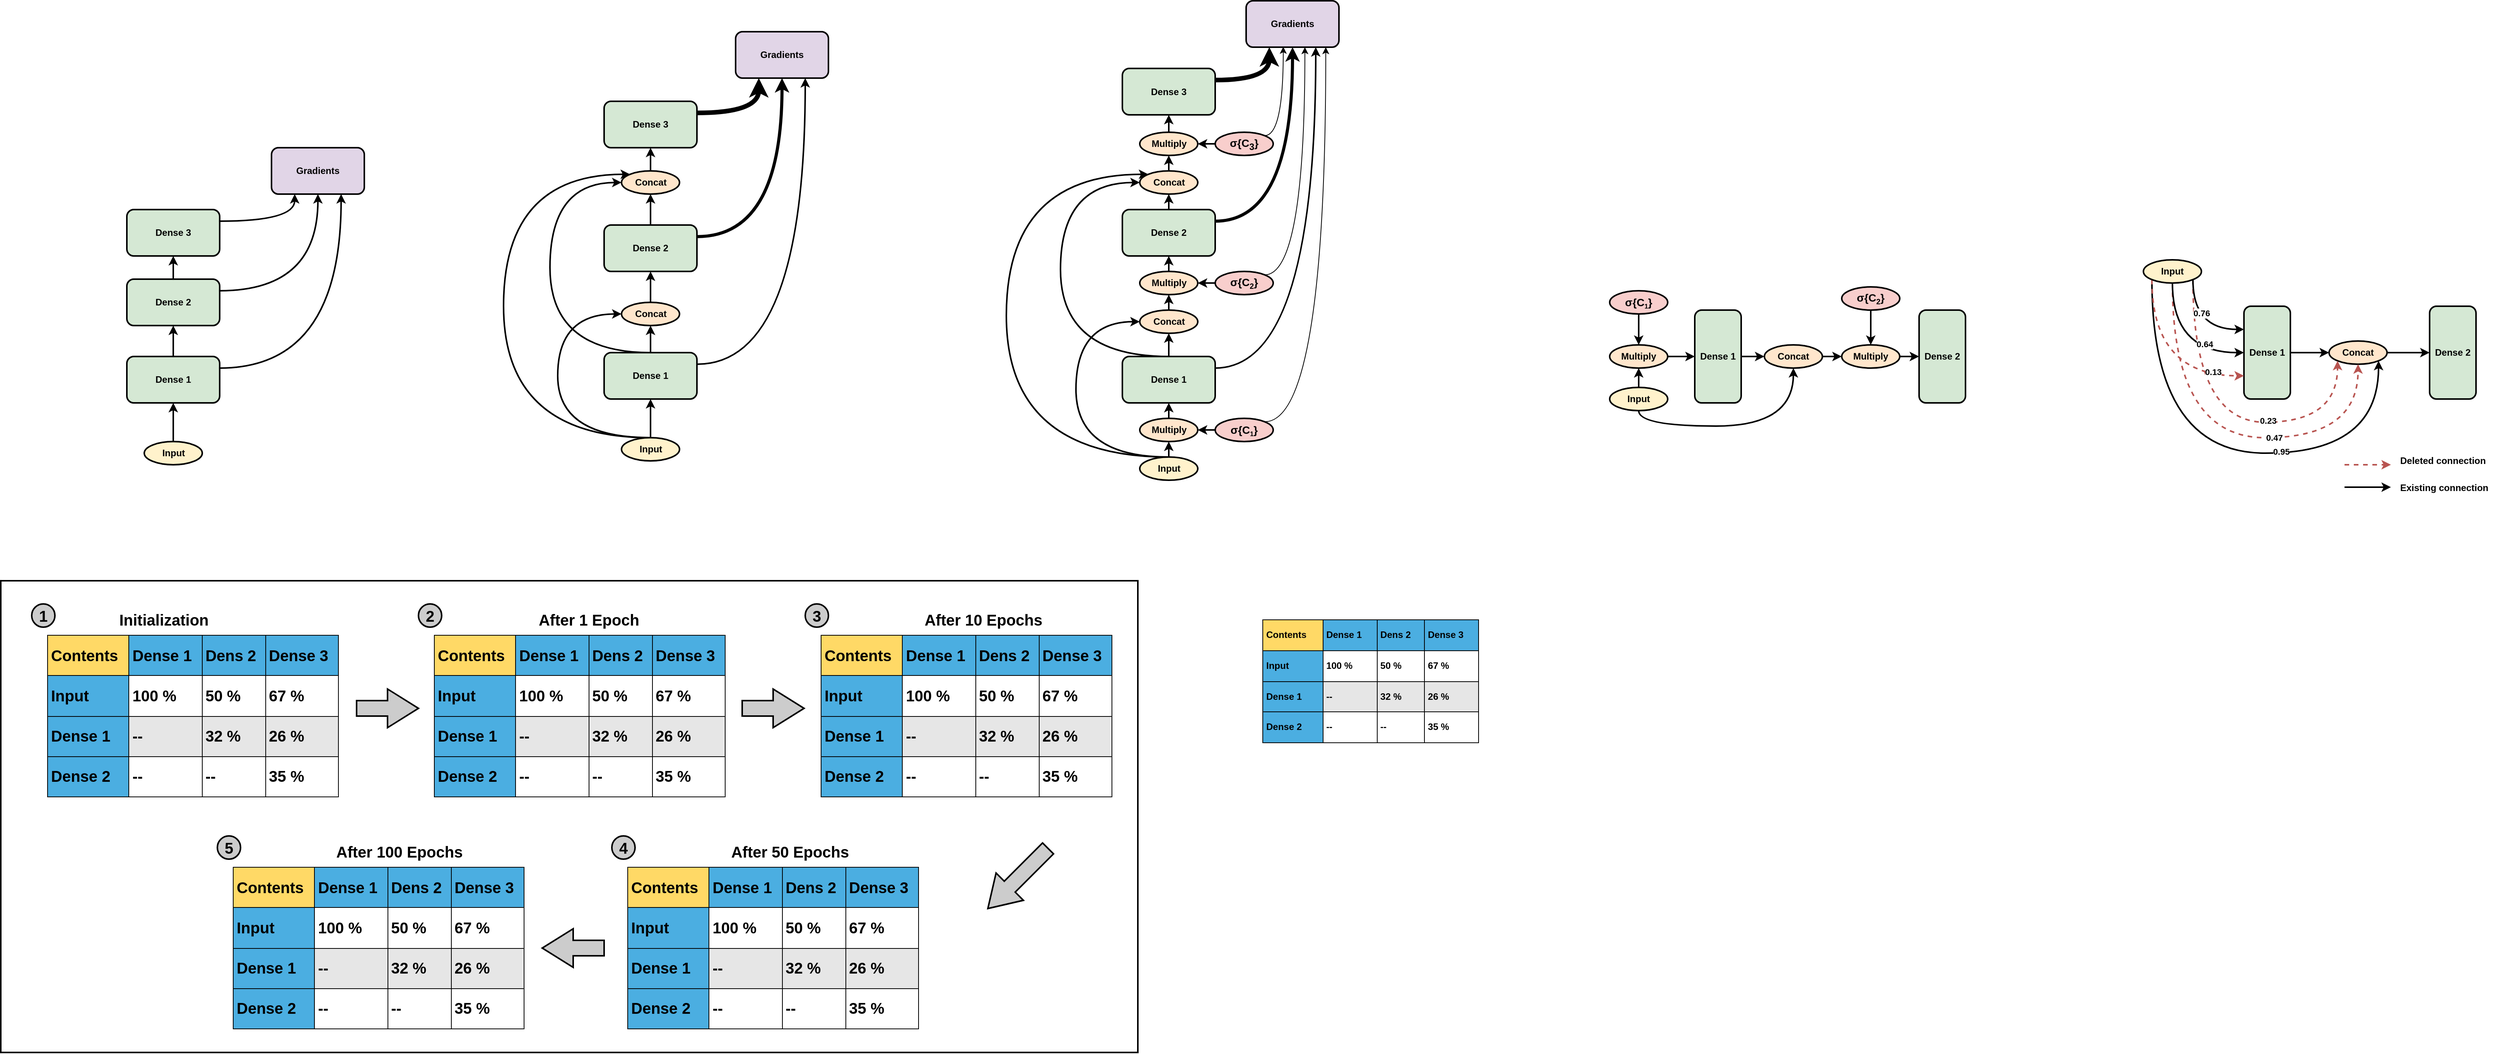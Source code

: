 <mxfile version="12.9.12" type="device"><diagram id="Zu1t4fiZo2HvuZtAeXP5" name="Page-1"><mxGraphModel dx="3565" dy="3258" grid="1" gridSize="10" guides="1" tooltips="1" connect="1" arrows="1" fold="1" page="1" pageScale="1" pageWidth="850" pageHeight="1100" math="0" shadow="0"><root><mxCell id="0"/><mxCell id="1" parent="0"/><mxCell id="BNvFCpqAx2rPoh1holLe-113" value="" style="rounded=0;whiteSpace=wrap;html=1;shadow=0;comic=0;strokeColor=#000000;strokeWidth=2;fillColor=none;" parent="1" vertex="1"><mxGeometry x="120" y="670" width="1470" height="610" as="geometry"/></mxCell><mxCell id="BNvFCpqAx2rPoh1holLe-117" value="" style="rounded=0;whiteSpace=wrap;html=1;shadow=0;comic=0;strokeColor=#FFFFFF;strokeWidth=2;fillColor=none;" parent="1" vertex="1"><mxGeometry x="1740" y="710" width="300" height="180" as="geometry"/></mxCell><mxCell id="BNvFCpqAx2rPoh1holLe-5" style="edgeStyle=orthogonalEdgeStyle;rounded=0;orthogonalLoop=1;jettySize=auto;html=1;exitX=0.5;exitY=0;exitDx=0;exitDy=0;entryX=0.5;entryY=1;entryDx=0;entryDy=0;fontStyle=1;strokeColor=#000000;strokeWidth=2;" parent="1" source="BNvFCpqAx2rPoh1holLe-1" target="BNvFCpqAx2rPoh1holLe-2" edge="1"><mxGeometry relative="1" as="geometry"/></mxCell><mxCell id="BNvFCpqAx2rPoh1holLe-1" value="Input" style="ellipse;whiteSpace=wrap;html=1;fillColor=#fff2cc;strokeColor=#000000;fontStyle=1;strokeWidth=2;" parent="1" vertex="1"><mxGeometry x="305.5" y="490" width="75" height="30" as="geometry"/></mxCell><mxCell id="BNvFCpqAx2rPoh1holLe-6" style="edgeStyle=orthogonalEdgeStyle;rounded=0;orthogonalLoop=1;jettySize=auto;html=1;exitX=0.5;exitY=0;exitDx=0;exitDy=0;fontStyle=1;strokeColor=#000000;strokeWidth=2;" parent="1" source="BNvFCpqAx2rPoh1holLe-2" target="BNvFCpqAx2rPoh1holLe-3" edge="1"><mxGeometry relative="1" as="geometry"/></mxCell><mxCell id="BNvFCpqAx2rPoh1holLe-9" style="edgeStyle=orthogonalEdgeStyle;rounded=0;orthogonalLoop=1;jettySize=auto;html=1;exitX=1;exitY=0.25;exitDx=0;exitDy=0;entryX=0.75;entryY=1;entryDx=0;entryDy=0;strokeColor=#000000;strokeWidth=2;curved=1;" parent="1" source="BNvFCpqAx2rPoh1holLe-2" target="BNvFCpqAx2rPoh1holLe-8" edge="1"><mxGeometry relative="1" as="geometry"/></mxCell><mxCell id="BNvFCpqAx2rPoh1holLe-2" value="Dense 1" style="rounded=1;whiteSpace=wrap;html=1;fillColor=#d5e8d4;strokeColor=#000000;fontStyle=1;strokeWidth=2;" parent="1" vertex="1"><mxGeometry x="283" y="380" width="120" height="60" as="geometry"/></mxCell><mxCell id="BNvFCpqAx2rPoh1holLe-7" style="edgeStyle=orthogonalEdgeStyle;rounded=0;orthogonalLoop=1;jettySize=auto;html=1;exitX=0.5;exitY=0;exitDx=0;exitDy=0;entryX=0.5;entryY=1;entryDx=0;entryDy=0;fontStyle=1;strokeColor=#000000;strokeWidth=2;" parent="1" source="BNvFCpqAx2rPoh1holLe-3" target="BNvFCpqAx2rPoh1holLe-4" edge="1"><mxGeometry relative="1" as="geometry"/></mxCell><mxCell id="BNvFCpqAx2rPoh1holLe-10" style="edgeStyle=orthogonalEdgeStyle;curved=1;rounded=0;orthogonalLoop=1;jettySize=auto;html=1;exitX=1;exitY=0.25;exitDx=0;exitDy=0;entryX=0.5;entryY=1;entryDx=0;entryDy=0;strokeColor=#000000;strokeWidth=2;" parent="1" source="BNvFCpqAx2rPoh1holLe-3" target="BNvFCpqAx2rPoh1holLe-8" edge="1"><mxGeometry relative="1" as="geometry"/></mxCell><mxCell id="BNvFCpqAx2rPoh1holLe-3" value="Dense 2" style="rounded=1;whiteSpace=wrap;html=1;fillColor=#d5e8d4;strokeColor=#000000;fontStyle=1;strokeWidth=2;" parent="1" vertex="1"><mxGeometry x="283" y="280" width="120" height="60" as="geometry"/></mxCell><mxCell id="BNvFCpqAx2rPoh1holLe-11" style="edgeStyle=orthogonalEdgeStyle;curved=1;rounded=0;orthogonalLoop=1;jettySize=auto;html=1;exitX=1;exitY=0.25;exitDx=0;exitDy=0;entryX=0.25;entryY=1;entryDx=0;entryDy=0;strokeColor=#000000;strokeWidth=2;" parent="1" source="BNvFCpqAx2rPoh1holLe-4" target="BNvFCpqAx2rPoh1holLe-8" edge="1"><mxGeometry relative="1" as="geometry"/></mxCell><mxCell id="BNvFCpqAx2rPoh1holLe-4" value="Dense 3" style="rounded=1;whiteSpace=wrap;html=1;fillColor=#d5e8d4;strokeColor=#000000;fontStyle=1;strokeWidth=2;" parent="1" vertex="1"><mxGeometry x="283" y="190" width="120" height="60" as="geometry"/></mxCell><mxCell id="BNvFCpqAx2rPoh1holLe-8" value="Gradients" style="rounded=1;whiteSpace=wrap;html=1;strokeColor=#000000;strokeWidth=2;fontStyle=1;fillColor=#e1d5e7;" parent="1" vertex="1"><mxGeometry x="470" y="110" width="120" height="60" as="geometry"/></mxCell><mxCell id="BNvFCpqAx2rPoh1holLe-12" style="edgeStyle=orthogonalEdgeStyle;rounded=0;orthogonalLoop=1;jettySize=auto;html=1;exitX=0.5;exitY=0;exitDx=0;exitDy=0;entryX=0.5;entryY=1;entryDx=0;entryDy=0;fontStyle=1;strokeColor=#000000;strokeWidth=2;" parent="1" source="BNvFCpqAx2rPoh1holLe-13" target="BNvFCpqAx2rPoh1holLe-16" edge="1"><mxGeometry relative="1" as="geometry"/></mxCell><mxCell id="BNvFCpqAx2rPoh1holLe-26" style="edgeStyle=orthogonalEdgeStyle;curved=1;rounded=0;orthogonalLoop=1;jettySize=auto;html=1;exitX=0.5;exitY=0;exitDx=0;exitDy=0;entryX=0;entryY=0.5;entryDx=0;entryDy=0;strokeColor=#000000;strokeWidth=2;" parent="1" source="BNvFCpqAx2rPoh1holLe-13" target="BNvFCpqAx2rPoh1holLe-23" edge="1"><mxGeometry relative="1" as="geometry"><Array as="points"><mxPoint x="840" y="485"/><mxPoint x="840" y="325"/></Array></mxGeometry></mxCell><mxCell id="BNvFCpqAx2rPoh1holLe-31" style="edgeStyle=orthogonalEdgeStyle;rounded=0;orthogonalLoop=1;jettySize=auto;html=1;exitX=0.5;exitY=0;exitDx=0;exitDy=0;entryX=0;entryY=0;entryDx=0;entryDy=0;strokeColor=#000000;strokeWidth=2;curved=1;" parent="1" source="BNvFCpqAx2rPoh1holLe-13" target="BNvFCpqAx2rPoh1holLe-29" edge="1"><mxGeometry relative="1" as="geometry"><Array as="points"><mxPoint x="770" y="485"/><mxPoint x="770" y="144"/></Array></mxGeometry></mxCell><mxCell id="BNvFCpqAx2rPoh1holLe-13" value="Input" style="ellipse;whiteSpace=wrap;html=1;fillColor=#fff2cc;strokeColor=#000000;fontStyle=1;strokeWidth=2;" parent="1" vertex="1"><mxGeometry x="922.5" y="485" width="75" height="30" as="geometry"/></mxCell><mxCell id="BNvFCpqAx2rPoh1holLe-15" style="edgeStyle=orthogonalEdgeStyle;rounded=0;orthogonalLoop=1;jettySize=auto;html=1;exitX=1;exitY=0.25;exitDx=0;exitDy=0;entryX=0.75;entryY=1;entryDx=0;entryDy=0;strokeColor=#000000;strokeWidth=2;curved=1;" parent="1" source="BNvFCpqAx2rPoh1holLe-16" target="BNvFCpqAx2rPoh1holLe-22" edge="1"><mxGeometry relative="1" as="geometry"/></mxCell><mxCell id="BNvFCpqAx2rPoh1holLe-27" style="edgeStyle=none;rounded=0;orthogonalLoop=1;jettySize=auto;html=1;exitX=0.5;exitY=0;exitDx=0;exitDy=0;entryX=0.5;entryY=1;entryDx=0;entryDy=0;strokeColor=#000000;strokeWidth=2;" parent="1" source="BNvFCpqAx2rPoh1holLe-16" target="BNvFCpqAx2rPoh1holLe-23" edge="1"><mxGeometry relative="1" as="geometry"/></mxCell><mxCell id="BNvFCpqAx2rPoh1holLe-32" style="edgeStyle=orthogonalEdgeStyle;curved=1;rounded=0;orthogonalLoop=1;jettySize=auto;html=1;exitX=0.5;exitY=0;exitDx=0;exitDy=0;entryX=0;entryY=0.5;entryDx=0;entryDy=0;strokeColor=#000000;strokeWidth=2;" parent="1" source="BNvFCpqAx2rPoh1holLe-16" target="BNvFCpqAx2rPoh1holLe-29" edge="1"><mxGeometry relative="1" as="geometry"><Array as="points"><mxPoint x="830" y="375"/><mxPoint x="830" y="155"/></Array></mxGeometry></mxCell><mxCell id="BNvFCpqAx2rPoh1holLe-16" value="Dense 1" style="rounded=1;whiteSpace=wrap;html=1;fillColor=#d5e8d4;strokeColor=#000000;fontStyle=1;strokeWidth=2;" parent="1" vertex="1"><mxGeometry x="900" y="375" width="120" height="60" as="geometry"/></mxCell><mxCell id="BNvFCpqAx2rPoh1holLe-18" style="edgeStyle=orthogonalEdgeStyle;curved=1;rounded=0;orthogonalLoop=1;jettySize=auto;html=1;exitX=1;exitY=0.25;exitDx=0;exitDy=0;entryX=0.5;entryY=1;entryDx=0;entryDy=0;strokeColor=#000000;strokeWidth=4;" parent="1" source="BNvFCpqAx2rPoh1holLe-19" target="BNvFCpqAx2rPoh1holLe-22" edge="1"><mxGeometry relative="1" as="geometry"/></mxCell><mxCell id="BNvFCpqAx2rPoh1holLe-33" style="edgeStyle=orthogonalEdgeStyle;curved=1;rounded=0;orthogonalLoop=1;jettySize=auto;html=1;exitX=0.5;exitY=0;exitDx=0;exitDy=0;entryX=0.5;entryY=1;entryDx=0;entryDy=0;strokeColor=#000000;strokeWidth=2;" parent="1" source="BNvFCpqAx2rPoh1holLe-19" target="BNvFCpqAx2rPoh1holLe-29" edge="1"><mxGeometry relative="1" as="geometry"/></mxCell><mxCell id="BNvFCpqAx2rPoh1holLe-19" value="Dense 2" style="rounded=1;whiteSpace=wrap;html=1;fillColor=#d5e8d4;strokeColor=#000000;fontStyle=1;strokeWidth=2;" parent="1" vertex="1"><mxGeometry x="900" y="210" width="120" height="60" as="geometry"/></mxCell><mxCell id="BNvFCpqAx2rPoh1holLe-20" style="edgeStyle=orthogonalEdgeStyle;curved=1;rounded=0;orthogonalLoop=1;jettySize=auto;html=1;exitX=1;exitY=0.25;exitDx=0;exitDy=0;entryX=0.25;entryY=1;entryDx=0;entryDy=0;strokeColor=#000000;strokeWidth=6;" parent="1" source="BNvFCpqAx2rPoh1holLe-21" target="BNvFCpqAx2rPoh1holLe-22" edge="1"><mxGeometry relative="1" as="geometry"><Array as="points"><mxPoint x="1100" y="65"/></Array></mxGeometry></mxCell><mxCell id="BNvFCpqAx2rPoh1holLe-21" value="Dense 3" style="rounded=1;whiteSpace=wrap;html=1;fillColor=#d5e8d4;strokeColor=#000000;fontStyle=1;strokeWidth=2;" parent="1" vertex="1"><mxGeometry x="900" y="50" width="120" height="60" as="geometry"/></mxCell><mxCell id="BNvFCpqAx2rPoh1holLe-22" value="Gradients" style="rounded=1;whiteSpace=wrap;html=1;strokeColor=#000000;strokeWidth=2;fontStyle=1;fillColor=#e1d5e7;" parent="1" vertex="1"><mxGeometry x="1070" y="-40" width="120" height="60" as="geometry"/></mxCell><mxCell id="BNvFCpqAx2rPoh1holLe-28" style="edgeStyle=none;rounded=0;orthogonalLoop=1;jettySize=auto;html=1;exitX=0.5;exitY=0;exitDx=0;exitDy=0;strokeColor=#000000;strokeWidth=2;" parent="1" source="BNvFCpqAx2rPoh1holLe-23" target="BNvFCpqAx2rPoh1holLe-19" edge="1"><mxGeometry relative="1" as="geometry"/></mxCell><mxCell id="BNvFCpqAx2rPoh1holLe-23" value="Concat" style="ellipse;whiteSpace=wrap;html=1;fillColor=#ffe6cc;strokeColor=#000000;fontStyle=1;strokeWidth=2;" parent="1" vertex="1"><mxGeometry x="922.5" y="310" width="75" height="30" as="geometry"/></mxCell><mxCell id="BNvFCpqAx2rPoh1holLe-34" style="edgeStyle=orthogonalEdgeStyle;curved=1;rounded=0;orthogonalLoop=1;jettySize=auto;html=1;exitX=0.5;exitY=0;exitDx=0;exitDy=0;entryX=0.5;entryY=1;entryDx=0;entryDy=0;strokeColor=#000000;strokeWidth=2;" parent="1" source="BNvFCpqAx2rPoh1holLe-29" target="BNvFCpqAx2rPoh1holLe-21" edge="1"><mxGeometry relative="1" as="geometry"/></mxCell><mxCell id="BNvFCpqAx2rPoh1holLe-29" value="Concat" style="ellipse;whiteSpace=wrap;html=1;fillColor=#ffe6cc;strokeColor=#000000;fontStyle=1;strokeWidth=2;" parent="1" vertex="1"><mxGeometry x="922.5" y="140" width="75" height="30" as="geometry"/></mxCell><mxCell id="BNvFCpqAx2rPoh1holLe-80" style="edgeStyle=orthogonalEdgeStyle;curved=1;rounded=0;orthogonalLoop=1;jettySize=auto;html=1;exitX=0.5;exitY=0;exitDx=0;exitDy=0;entryX=0;entryY=0.5;entryDx=0;entryDy=0;strokeColor=#000000;strokeWidth=2;" parent="1" source="BNvFCpqAx2rPoh1holLe-38" target="BNvFCpqAx2rPoh1holLe-50" edge="1"><mxGeometry relative="1" as="geometry"><Array as="points"><mxPoint x="1510" y="510"/><mxPoint x="1510" y="335"/></Array></mxGeometry></mxCell><mxCell id="BNvFCpqAx2rPoh1holLe-81" style="edgeStyle=orthogonalEdgeStyle;curved=1;rounded=0;orthogonalLoop=1;jettySize=auto;html=1;exitX=0.5;exitY=0;exitDx=0;exitDy=0;entryX=0;entryY=0;entryDx=0;entryDy=0;strokeColor=#000000;strokeWidth=2;" parent="1" source="BNvFCpqAx2rPoh1holLe-38" target="BNvFCpqAx2rPoh1holLe-52" edge="1"><mxGeometry relative="1" as="geometry"><Array as="points"><mxPoint x="1420" y="510"/><mxPoint x="1420" y="144"/></Array></mxGeometry></mxCell><mxCell id="BNvFCpqAx2rPoh1holLe-86" style="edgeStyle=orthogonalEdgeStyle;curved=1;rounded=0;orthogonalLoop=1;jettySize=auto;html=1;exitX=0.5;exitY=0;exitDx=0;exitDy=0;entryX=0.5;entryY=1;entryDx=0;entryDy=0;strokeColor=#000000;strokeWidth=2;" parent="1" source="BNvFCpqAx2rPoh1holLe-38" target="BNvFCpqAx2rPoh1holLe-84" edge="1"><mxGeometry relative="1" as="geometry"/></mxCell><mxCell id="BNvFCpqAx2rPoh1holLe-38" value="Input" style="ellipse;whiteSpace=wrap;html=1;fillColor=#fff2cc;strokeColor=#000000;fontStyle=1;strokeWidth=2;" parent="1" vertex="1"><mxGeometry x="1592.5" y="510" width="75" height="30" as="geometry"/></mxCell><mxCell id="BNvFCpqAx2rPoh1holLe-39" style="edgeStyle=orthogonalEdgeStyle;rounded=0;orthogonalLoop=1;jettySize=auto;html=1;exitX=1;exitY=0.25;exitDx=0;exitDy=0;entryX=0.75;entryY=1;entryDx=0;entryDy=0;strokeColor=#000000;strokeWidth=2;curved=1;" parent="1" source="BNvFCpqAx2rPoh1holLe-42" target="BNvFCpqAx2rPoh1holLe-48" edge="1"><mxGeometry relative="1" as="geometry"/></mxCell><mxCell id="BNvFCpqAx2rPoh1holLe-40" style="edgeStyle=none;rounded=0;orthogonalLoop=1;jettySize=auto;html=1;exitX=0.5;exitY=0;exitDx=0;exitDy=0;entryX=0.5;entryY=1;entryDx=0;entryDy=0;strokeColor=#000000;strokeWidth=2;" parent="1" source="BNvFCpqAx2rPoh1holLe-42" target="BNvFCpqAx2rPoh1holLe-50" edge="1"><mxGeometry relative="1" as="geometry"/></mxCell><mxCell id="BNvFCpqAx2rPoh1holLe-79" style="edgeStyle=orthogonalEdgeStyle;curved=1;rounded=0;orthogonalLoop=1;jettySize=auto;html=1;exitX=0.5;exitY=0;exitDx=0;exitDy=0;entryX=0;entryY=0.5;entryDx=0;entryDy=0;strokeColor=#000000;strokeWidth=2;" parent="1" source="BNvFCpqAx2rPoh1holLe-42" target="BNvFCpqAx2rPoh1holLe-52" edge="1"><mxGeometry relative="1" as="geometry"><Array as="points"><mxPoint x="1490" y="380"/><mxPoint x="1490" y="155"/></Array></mxGeometry></mxCell><mxCell id="BNvFCpqAx2rPoh1holLe-42" value="Dense 1" style="rounded=1;whiteSpace=wrap;html=1;fillColor=#d5e8d4;strokeColor=#000000;fontStyle=1;strokeWidth=2;" parent="1" vertex="1"><mxGeometry x="1570" y="380" width="120" height="60" as="geometry"/></mxCell><mxCell id="BNvFCpqAx2rPoh1holLe-43" style="edgeStyle=orthogonalEdgeStyle;curved=1;rounded=0;orthogonalLoop=1;jettySize=auto;html=1;exitX=1;exitY=0.25;exitDx=0;exitDy=0;entryX=0.5;entryY=1;entryDx=0;entryDy=0;strokeColor=#000000;strokeWidth=4;" parent="1" source="BNvFCpqAx2rPoh1holLe-45" target="BNvFCpqAx2rPoh1holLe-48" edge="1"><mxGeometry relative="1" as="geometry"/></mxCell><mxCell id="BNvFCpqAx2rPoh1holLe-44" style="edgeStyle=orthogonalEdgeStyle;curved=1;rounded=0;orthogonalLoop=1;jettySize=auto;html=1;exitX=0.5;exitY=0;exitDx=0;exitDy=0;entryX=0.5;entryY=1;entryDx=0;entryDy=0;strokeColor=#000000;strokeWidth=2;" parent="1" source="BNvFCpqAx2rPoh1holLe-45" target="BNvFCpqAx2rPoh1holLe-52" edge="1"><mxGeometry relative="1" as="geometry"/></mxCell><mxCell id="BNvFCpqAx2rPoh1holLe-45" value="Dense 2" style="rounded=1;whiteSpace=wrap;html=1;fillColor=#d5e8d4;strokeColor=#000000;fontStyle=1;strokeWidth=2;" parent="1" vertex="1"><mxGeometry x="1570" y="190" width="120" height="60" as="geometry"/></mxCell><mxCell id="BNvFCpqAx2rPoh1holLe-46" style="edgeStyle=orthogonalEdgeStyle;curved=1;rounded=0;orthogonalLoop=1;jettySize=auto;html=1;exitX=1;exitY=0.25;exitDx=0;exitDy=0;entryX=0.25;entryY=1;entryDx=0;entryDy=0;strokeColor=#000000;strokeWidth=6;" parent="1" source="BNvFCpqAx2rPoh1holLe-47" target="BNvFCpqAx2rPoh1holLe-48" edge="1"><mxGeometry relative="1" as="geometry"/></mxCell><mxCell id="BNvFCpqAx2rPoh1holLe-47" value="Dense 3" style="rounded=1;whiteSpace=wrap;html=1;fillColor=#d5e8d4;strokeColor=#000000;fontStyle=1;strokeWidth=2;" parent="1" vertex="1"><mxGeometry x="1570" y="7.5" width="120" height="60" as="geometry"/></mxCell><mxCell id="BNvFCpqAx2rPoh1holLe-48" value="Gradients" style="rounded=1;whiteSpace=wrap;html=1;strokeColor=#000000;strokeWidth=2;fontStyle=1;fillColor=#e1d5e7;" parent="1" vertex="1"><mxGeometry x="1730" y="-80" width="120" height="60" as="geometry"/></mxCell><mxCell id="BNvFCpqAx2rPoh1holLe-78" style="edgeStyle=orthogonalEdgeStyle;curved=1;rounded=0;orthogonalLoop=1;jettySize=auto;html=1;exitX=0.5;exitY=0;exitDx=0;exitDy=0;entryX=0.5;entryY=1;entryDx=0;entryDy=0;strokeColor=#000000;strokeWidth=2;" parent="1" source="BNvFCpqAx2rPoh1holLe-50" target="BNvFCpqAx2rPoh1holLe-76" edge="1"><mxGeometry relative="1" as="geometry"/></mxCell><mxCell id="BNvFCpqAx2rPoh1holLe-50" value="Concat" style="ellipse;whiteSpace=wrap;html=1;fillColor=#ffe6cc;strokeColor=#000000;fontStyle=1;strokeWidth=2;" parent="1" vertex="1"><mxGeometry x="1592.5" y="320" width="75" height="30" as="geometry"/></mxCell><mxCell id="BNvFCpqAx2rPoh1holLe-70" style="edgeStyle=orthogonalEdgeStyle;curved=1;rounded=0;orthogonalLoop=1;jettySize=auto;html=1;exitX=0.5;exitY=0;exitDx=0;exitDy=0;entryX=0.5;entryY=1;entryDx=0;entryDy=0;strokeColor=#000000;strokeWidth=2;" parent="1" source="BNvFCpqAx2rPoh1holLe-52" target="BNvFCpqAx2rPoh1holLe-69" edge="1"><mxGeometry relative="1" as="geometry"/></mxCell><mxCell id="BNvFCpqAx2rPoh1holLe-52" value="Concat" style="ellipse;whiteSpace=wrap;html=1;fillColor=#ffe6cc;strokeColor=#000000;fontStyle=1;strokeWidth=2;" parent="1" vertex="1"><mxGeometry x="1592.5" y="140" width="75" height="30" as="geometry"/></mxCell><mxCell id="BNvFCpqAx2rPoh1holLe-71" style="edgeStyle=orthogonalEdgeStyle;curved=1;rounded=0;orthogonalLoop=1;jettySize=auto;html=1;exitX=0;exitY=0.5;exitDx=0;exitDy=0;entryX=1;entryY=0.5;entryDx=0;entryDy=0;strokeColor=#000000;strokeWidth=2;" parent="1" source="BNvFCpqAx2rPoh1holLe-68" target="BNvFCpqAx2rPoh1holLe-69" edge="1"><mxGeometry relative="1" as="geometry"/></mxCell><mxCell id="BNvFCpqAx2rPoh1holLe-72" style="edgeStyle=orthogonalEdgeStyle;curved=1;rounded=0;orthogonalLoop=1;jettySize=auto;html=1;exitX=1;exitY=0;exitDx=0;exitDy=0;entryX=0.4;entryY=0.992;entryDx=0;entryDy=0;entryPerimeter=0;strokeColor=#000000;strokeWidth=1;" parent="1" source="BNvFCpqAx2rPoh1holLe-68" target="BNvFCpqAx2rPoh1holLe-48" edge="1"><mxGeometry relative="1" as="geometry"><Array as="points"><mxPoint x="1778" y="94"/></Array></mxGeometry></mxCell><mxCell id="BNvFCpqAx2rPoh1holLe-68" value="&lt;b style=&quot;font-family: sans-serif ; font-size: 14px&quot;&gt;σ{C&lt;sub&gt;3&lt;/sub&gt;}&lt;/b&gt;" style="ellipse;whiteSpace=wrap;html=1;fillColor=#f8cecc;strokeColor=#000000;fontStyle=1;strokeWidth=2;" parent="1" vertex="1"><mxGeometry x="1690" y="90" width="75" height="30" as="geometry"/></mxCell><mxCell id="BNvFCpqAx2rPoh1holLe-73" style="edgeStyle=orthogonalEdgeStyle;curved=1;rounded=0;orthogonalLoop=1;jettySize=auto;html=1;exitX=0.5;exitY=0;exitDx=0;exitDy=0;strokeColor=#000000;strokeWidth=2;" parent="1" source="BNvFCpqAx2rPoh1holLe-69" target="BNvFCpqAx2rPoh1holLe-47" edge="1"><mxGeometry relative="1" as="geometry"/></mxCell><mxCell id="BNvFCpqAx2rPoh1holLe-69" value="Multiply" style="ellipse;whiteSpace=wrap;html=1;fillColor=#ffe6cc;strokeColor=#000000;fontStyle=1;strokeWidth=2;" parent="1" vertex="1"><mxGeometry x="1592.5" y="90" width="75" height="30" as="geometry"/></mxCell><mxCell id="BNvFCpqAx2rPoh1holLe-74" style="edgeStyle=orthogonalEdgeStyle;curved=1;rounded=0;orthogonalLoop=1;jettySize=auto;html=1;exitX=0;exitY=0.5;exitDx=0;exitDy=0;entryX=1;entryY=0.5;entryDx=0;entryDy=0;strokeColor=#000000;strokeWidth=2;" parent="1" source="BNvFCpqAx2rPoh1holLe-75" target="BNvFCpqAx2rPoh1holLe-76" edge="1"><mxGeometry relative="1" as="geometry"/></mxCell><mxCell id="BNvFCpqAx2rPoh1holLe-90" style="edgeStyle=orthogonalEdgeStyle;curved=1;rounded=0;orthogonalLoop=1;jettySize=auto;html=1;exitX=1;exitY=0;exitDx=0;exitDy=0;entryX=0.633;entryY=1;entryDx=0;entryDy=0;entryPerimeter=0;strokeColor=#000000;strokeWidth=1;" parent="1" source="BNvFCpqAx2rPoh1holLe-75" target="BNvFCpqAx2rPoh1holLe-48" edge="1"><mxGeometry relative="1" as="geometry"><Array as="points"><mxPoint x="1806" y="274"/></Array></mxGeometry></mxCell><mxCell id="BNvFCpqAx2rPoh1holLe-75" value="&lt;b style=&quot;font-family: sans-serif ; font-size: 14px&quot;&gt;σ{C&lt;/b&gt;&lt;b style=&quot;font-family: sans-serif ; font-size: 11.667px&quot;&gt;&lt;sub&gt;2&lt;/sub&gt;&lt;/b&gt;&lt;b style=&quot;font-family: sans-serif&quot;&gt;&lt;span style=&quot;font-size: 14px&quot;&gt;}&lt;/span&gt;&lt;/b&gt;" style="ellipse;whiteSpace=wrap;html=1;fillColor=#f8cecc;strokeColor=#000000;fontStyle=1;strokeWidth=2;" parent="1" vertex="1"><mxGeometry x="1690" y="270" width="75" height="30" as="geometry"/></mxCell><mxCell id="BNvFCpqAx2rPoh1holLe-77" style="edgeStyle=orthogonalEdgeStyle;curved=1;rounded=0;orthogonalLoop=1;jettySize=auto;html=1;exitX=0.5;exitY=0;exitDx=0;exitDy=0;entryX=0.5;entryY=1;entryDx=0;entryDy=0;strokeColor=#000000;strokeWidth=2;" parent="1" source="BNvFCpqAx2rPoh1holLe-76" target="BNvFCpqAx2rPoh1holLe-45" edge="1"><mxGeometry relative="1" as="geometry"/></mxCell><mxCell id="BNvFCpqAx2rPoh1holLe-76" value="Multiply" style="ellipse;whiteSpace=wrap;html=1;fillColor=#ffe6cc;strokeColor=#000000;fontStyle=1;strokeWidth=2;" parent="1" vertex="1"><mxGeometry x="1592.5" y="270" width="75" height="30" as="geometry"/></mxCell><mxCell id="BNvFCpqAx2rPoh1holLe-85" style="edgeStyle=orthogonalEdgeStyle;curved=1;rounded=0;orthogonalLoop=1;jettySize=auto;html=1;exitX=0;exitY=0.5;exitDx=0;exitDy=0;entryX=1;entryY=0.5;entryDx=0;entryDy=0;strokeColor=#000000;strokeWidth=2;" parent="1" source="BNvFCpqAx2rPoh1holLe-83" target="BNvFCpqAx2rPoh1holLe-84" edge="1"><mxGeometry relative="1" as="geometry"/></mxCell><mxCell id="BNvFCpqAx2rPoh1holLe-89" style="edgeStyle=orthogonalEdgeStyle;curved=1;rounded=0;orthogonalLoop=1;jettySize=auto;html=1;exitX=1;exitY=0;exitDx=0;exitDy=0;entryX=0.858;entryY=1;entryDx=0;entryDy=0;entryPerimeter=0;strokeColor=#000000;strokeWidth=1;" parent="1" source="BNvFCpqAx2rPoh1holLe-83" target="BNvFCpqAx2rPoh1holLe-48" edge="1"><mxGeometry relative="1" as="geometry"><Array as="points"><mxPoint x="1833" y="464"/></Array></mxGeometry></mxCell><mxCell id="BNvFCpqAx2rPoh1holLe-83" value="&lt;b style=&quot;font-family: sans-serif ; font-size: 14px&quot;&gt;σ{C&lt;/b&gt;&lt;b style=&quot;font-family: sans-serif&quot;&gt;&lt;font size=&quot;1&quot;&gt;&lt;sub&gt;1&lt;/sub&gt;&lt;/font&gt;&lt;/b&gt;&lt;b style=&quot;font-family: sans-serif&quot;&gt;&lt;span style=&quot;font-size: 14px&quot;&gt;}&lt;/span&gt;&lt;/b&gt;" style="ellipse;whiteSpace=wrap;html=1;fillColor=#f8cecc;strokeColor=#000000;fontStyle=1;strokeWidth=2;" parent="1" vertex="1"><mxGeometry x="1690" y="460" width="75" height="30" as="geometry"/></mxCell><mxCell id="BNvFCpqAx2rPoh1holLe-87" style="edgeStyle=orthogonalEdgeStyle;curved=1;rounded=0;orthogonalLoop=1;jettySize=auto;html=1;exitX=0.5;exitY=0;exitDx=0;exitDy=0;entryX=0.5;entryY=1;entryDx=0;entryDy=0;strokeColor=#000000;strokeWidth=2;" parent="1" source="BNvFCpqAx2rPoh1holLe-84" target="BNvFCpqAx2rPoh1holLe-42" edge="1"><mxGeometry relative="1" as="geometry"/></mxCell><mxCell id="BNvFCpqAx2rPoh1holLe-84" value="Multiply" style="ellipse;whiteSpace=wrap;html=1;fillColor=#ffe6cc;strokeColor=#000000;fontStyle=1;strokeWidth=2;" parent="1" vertex="1"><mxGeometry x="1592.5" y="460" width="75" height="30" as="geometry"/></mxCell><mxCell id="BNvFCpqAx2rPoh1holLe-93" value="&lt;b style=&quot;font-size: 20px;&quot;&gt;1&lt;/b&gt;" style="ellipse;whiteSpace=wrap;html=1;aspect=fixed;rounded=1;shadow=0;comic=0;strokeColor=#000000;strokeWidth=2;fillColor=#CCCCCC;fontSize=20;" parent="1" vertex="1"><mxGeometry x="160" y="700" width="30" height="30" as="geometry"/></mxCell><mxCell id="BNvFCpqAx2rPoh1holLe-94" value="&lt;b style=&quot;font-size: 20px;&quot;&gt;Initialization&lt;/b&gt;" style="text;html=1;strokeColor=none;fillColor=none;align=center;verticalAlign=middle;whiteSpace=wrap;rounded=0;shadow=0;comic=0;fontSize=20;" parent="1" vertex="1"><mxGeometry x="311" y="710" width="40" height="20" as="geometry"/></mxCell><mxCell id="BNvFCpqAx2rPoh1holLe-114" value="&lt;table border=&quot;1&quot; width=&quot;100%&quot; cellpadding=&quot;4&quot; style=&quot;width: 100% ; height: 100% ; border-collapse: collapse ; border: 1px solid rgb(0 , 0 , 0)&quot;&gt;&lt;tbody&gt;&lt;tr style=&quot;background-color: rgb(167 , 201 , 66) ; color: rgb(255 , 255 , 255)&quot;&gt;&lt;th align=&quot;left&quot; style=&quot;background-color: rgb(255 , 217 , 102) ; border-collapse: collapse&quot;&gt;&lt;font color=&quot;#000000&quot;&gt;Contents&lt;/font&gt;&lt;/th&gt;&lt;th align=&quot;left&quot; style=&quot;background-color: rgb(75 , 174 , 225) ; border-collapse: collapse&quot;&gt;&lt;font color=&quot;#000000&quot;&gt;Dense 1&lt;/font&gt;&lt;/th&gt;&lt;th align=&quot;left&quot; style=&quot;background-color: rgb(75 , 174 , 225) ; border-collapse: collapse&quot;&gt;&lt;font color=&quot;#000000&quot;&gt;Dens 2&lt;/font&gt;&lt;/th&gt;&lt;td style=&quot;background-color: rgb(75 , 174 , 225)&quot;&gt;&lt;font color=&quot;#000000&quot;&gt;Dense 3&lt;/font&gt;&lt;/td&gt;&lt;/tr&gt;&lt;tr&gt;&lt;td style=&quot;background-color: rgb(75 , 174 , 225)&quot;&gt;Input&lt;/td&gt;&lt;td&gt;100 %&lt;/td&gt;&lt;td&gt;50 %&lt;/td&gt;&lt;td&gt;67 %&lt;/td&gt;&lt;/tr&gt;&lt;tr style=&quot;background-color: rgb(234 , 242 , 211)&quot;&gt;&lt;td style=&quot;border: 1px solid rgb(0 , 0 , 0) ; border-collapse: collapse ; background-color: rgb(75 , 174 , 225)&quot;&gt;Dense 1&lt;/td&gt;&lt;td style=&quot;background-color: rgb(230 , 230 , 230)&quot;&gt;--&lt;/td&gt;&lt;td style=&quot;background-color: rgb(230 , 230 , 230)&quot;&gt;32 %&lt;/td&gt;&lt;td style=&quot;background-color: rgb(230 , 230 , 230)&quot;&gt;26 %&lt;/td&gt;&lt;/tr&gt;&lt;tr&gt;&lt;td style=&quot;background-color: rgb(75 , 174 , 225)&quot;&gt;Dense 2&lt;/td&gt;&lt;td&gt;--&lt;/td&gt;&lt;td&gt;--&lt;/td&gt;&lt;td&gt;35 %&lt;/td&gt;&lt;/tr&gt;&lt;/tbody&gt;&lt;/table&gt;" style="text;html=1;overflow=fill;rounded=0;fontStyle=1;shadow=0;arcSize=0;comic=0;perimeterSpacing=6;rotation=0;" parent="1" vertex="1"><mxGeometry x="1751" y="720" width="280" height="160" as="geometry"/></mxCell><mxCell id="BNvFCpqAx2rPoh1holLe-135" style="edgeStyle=orthogonalEdgeStyle;curved=1;rounded=0;orthogonalLoop=1;jettySize=auto;html=1;exitX=0.5;exitY=0;exitDx=0;exitDy=0;entryX=0;entryY=0.5;entryDx=0;entryDy=0;strokeColor=#000000;strokeWidth=2;fillColor=#CCCCCC;" parent="1" source="BNvFCpqAx2rPoh1holLe-119" target="BNvFCpqAx2rPoh1holLe-131" edge="1"><mxGeometry relative="1" as="geometry"/></mxCell><mxCell id="BNvFCpqAx2rPoh1holLe-119" value="Dense 1" style="rounded=1;whiteSpace=wrap;html=1;fillColor=#d5e8d4;strokeColor=#000000;fontStyle=1;strokeWidth=2;direction=south;horizontal=1;textDirection=rtl;flipV=0;flipH=0;" parent="1" vertex="1"><mxGeometry x="2310" y="320" width="60" height="120" as="geometry"/></mxCell><mxCell id="BNvFCpqAx2rPoh1holLe-120" value="Dense 2" style="rounded=1;whiteSpace=wrap;html=1;fillColor=#d5e8d4;strokeColor=#000000;fontStyle=1;strokeWidth=2;direction=south;horizontal=1;textDirection=rtl;flipV=0;flipH=0;" parent="1" vertex="1"><mxGeometry x="2600" y="320" width="60" height="120" as="geometry"/></mxCell><mxCell id="BNvFCpqAx2rPoh1holLe-125" style="edgeStyle=orthogonalEdgeStyle;curved=1;rounded=0;orthogonalLoop=1;jettySize=auto;html=1;exitX=0.5;exitY=0;exitDx=0;exitDy=0;entryX=0.5;entryY=1;entryDx=0;entryDy=0;strokeColor=#000000;strokeWidth=2;" parent="1" source="BNvFCpqAx2rPoh1holLe-126" target="BNvFCpqAx2rPoh1holLe-129" edge="1"><mxGeometry relative="1" as="geometry"/></mxCell><mxCell id="BNvFCpqAx2rPoh1holLe-134" style="edgeStyle=orthogonalEdgeStyle;curved=1;rounded=0;orthogonalLoop=1;jettySize=auto;html=1;exitX=0.5;exitY=1;exitDx=0;exitDy=0;strokeColor=#000000;strokeWidth=2;fillColor=#CCCCCC;" parent="1" source="BNvFCpqAx2rPoh1holLe-126" target="BNvFCpqAx2rPoh1holLe-131" edge="1"><mxGeometry relative="1" as="geometry"/></mxCell><mxCell id="BNvFCpqAx2rPoh1holLe-126" value="Input" style="ellipse;whiteSpace=wrap;html=1;fillColor=#fff2cc;strokeColor=#000000;fontStyle=1;strokeWidth=2;" parent="1" vertex="1"><mxGeometry x="2200" y="420" width="75" height="30" as="geometry"/></mxCell><mxCell id="BNvFCpqAx2rPoh1holLe-127" style="edgeStyle=orthogonalEdgeStyle;curved=1;rounded=0;orthogonalLoop=1;jettySize=auto;html=1;exitX=0.5;exitY=1;exitDx=0;exitDy=0;strokeColor=#000000;strokeWidth=2;" parent="1" source="BNvFCpqAx2rPoh1holLe-128" target="BNvFCpqAx2rPoh1holLe-129" edge="1"><mxGeometry relative="1" as="geometry"/></mxCell><mxCell id="BNvFCpqAx2rPoh1holLe-128" value="&lt;b style=&quot;font-family: sans-serif ; font-size: 14px&quot;&gt;σ{C&lt;/b&gt;&lt;b style=&quot;font-family: sans-serif&quot;&gt;&lt;font size=&quot;1&quot;&gt;&lt;sub&gt;1&lt;/sub&gt;&lt;/font&gt;&lt;/b&gt;&lt;b style=&quot;font-family: sans-serif&quot;&gt;&lt;span style=&quot;font-size: 14px&quot;&gt;}&lt;/span&gt;&lt;/b&gt;" style="ellipse;whiteSpace=wrap;html=1;fillColor=#f8cecc;strokeColor=#000000;fontStyle=1;strokeWidth=2;" parent="1" vertex="1"><mxGeometry x="2200" y="295" width="75" height="30" as="geometry"/></mxCell><mxCell id="BNvFCpqAx2rPoh1holLe-130" style="edgeStyle=orthogonalEdgeStyle;curved=1;rounded=0;orthogonalLoop=1;jettySize=auto;html=1;exitX=1;exitY=0.5;exitDx=0;exitDy=0;entryX=0.5;entryY=1;entryDx=0;entryDy=0;strokeColor=#000000;strokeWidth=2;fillColor=#CCCCCC;" parent="1" source="BNvFCpqAx2rPoh1holLe-129" target="BNvFCpqAx2rPoh1holLe-119" edge="1"><mxGeometry relative="1" as="geometry"/></mxCell><mxCell id="BNvFCpqAx2rPoh1holLe-129" value="Multiply" style="ellipse;whiteSpace=wrap;html=1;fillColor=#ffe6cc;strokeColor=#000000;fontStyle=1;strokeWidth=2;" parent="1" vertex="1"><mxGeometry x="2200" y="365" width="75" height="30" as="geometry"/></mxCell><mxCell id="BNvFCpqAx2rPoh1holLe-137" style="edgeStyle=orthogonalEdgeStyle;curved=1;rounded=0;orthogonalLoop=1;jettySize=auto;html=1;exitX=1;exitY=0.5;exitDx=0;exitDy=0;entryX=0;entryY=0.5;entryDx=0;entryDy=0;strokeColor=#000000;strokeWidth=2;fillColor=#CCCCCC;" parent="1" source="BNvFCpqAx2rPoh1holLe-131" target="BNvFCpqAx2rPoh1holLe-132" edge="1"><mxGeometry relative="1" as="geometry"/></mxCell><mxCell id="BNvFCpqAx2rPoh1holLe-131" value="Concat" style="ellipse;whiteSpace=wrap;html=1;fillColor=#ffe6cc;strokeColor=#000000;fontStyle=1;strokeWidth=2;" parent="1" vertex="1"><mxGeometry x="2400" y="365" width="75" height="30" as="geometry"/></mxCell><mxCell id="BNvFCpqAx2rPoh1holLe-138" style="edgeStyle=orthogonalEdgeStyle;curved=1;rounded=0;orthogonalLoop=1;jettySize=auto;html=1;exitX=1;exitY=0.5;exitDx=0;exitDy=0;entryX=0.5;entryY=1;entryDx=0;entryDy=0;strokeColor=#000000;strokeWidth=2;fillColor=#CCCCCC;" parent="1" source="BNvFCpqAx2rPoh1holLe-132" target="BNvFCpqAx2rPoh1holLe-120" edge="1"><mxGeometry relative="1" as="geometry"/></mxCell><mxCell id="BNvFCpqAx2rPoh1holLe-132" value="Multiply" style="ellipse;whiteSpace=wrap;html=1;fillColor=#ffe6cc;strokeColor=#000000;fontStyle=1;strokeWidth=2;" parent="1" vertex="1"><mxGeometry x="2500" y="365" width="75" height="30" as="geometry"/></mxCell><mxCell id="BNvFCpqAx2rPoh1holLe-136" style="edgeStyle=orthogonalEdgeStyle;curved=1;rounded=0;orthogonalLoop=1;jettySize=auto;html=1;exitX=0.5;exitY=1;exitDx=0;exitDy=0;entryX=0.5;entryY=0;entryDx=0;entryDy=0;strokeColor=#000000;strokeWidth=2;fillColor=#CCCCCC;" parent="1" source="BNvFCpqAx2rPoh1holLe-133" target="BNvFCpqAx2rPoh1holLe-132" edge="1"><mxGeometry relative="1" as="geometry"/></mxCell><mxCell id="BNvFCpqAx2rPoh1holLe-133" value="&lt;b style=&quot;font-family: sans-serif ; font-size: 14px&quot;&gt;σ{C&lt;/b&gt;&lt;b style=&quot;font-family: sans-serif ; font-size: 11.667px&quot;&gt;&lt;sub&gt;2&lt;/sub&gt;&lt;/b&gt;&lt;b style=&quot;font-family: sans-serif&quot;&gt;&lt;span style=&quot;font-size: 14px&quot;&gt;}&lt;/span&gt;&lt;/b&gt;" style="ellipse;whiteSpace=wrap;html=1;fillColor=#f8cecc;strokeColor=#000000;fontStyle=1;strokeWidth=2;" parent="1" vertex="1"><mxGeometry x="2500" y="290" width="75" height="30" as="geometry"/></mxCell><mxCell id="BNvFCpqAx2rPoh1holLe-140" style="edgeStyle=orthogonalEdgeStyle;curved=1;rounded=0;orthogonalLoop=1;jettySize=auto;html=1;exitX=0.5;exitY=0;exitDx=0;exitDy=0;entryX=0;entryY=0.5;entryDx=0;entryDy=0;strokeColor=#000000;strokeWidth=2;fillColor=#CCCCCC;" parent="1" source="BNvFCpqAx2rPoh1holLe-141" target="BNvFCpqAx2rPoh1holLe-151" edge="1"><mxGeometry relative="1" as="geometry"/></mxCell><mxCell id="BNvFCpqAx2rPoh1holLe-141" value="Dense 1" style="rounded=1;whiteSpace=wrap;html=1;fillColor=#d5e8d4;strokeColor=#000000;fontStyle=1;strokeWidth=2;direction=south;horizontal=1;textDirection=rtl;flipV=0;flipH=0;" parent="1" vertex="1"><mxGeometry x="3020" y="315" width="60" height="120" as="geometry"/></mxCell><mxCell id="BNvFCpqAx2rPoh1holLe-142" value="Dense 2" style="rounded=1;whiteSpace=wrap;html=1;fillColor=#d5e8d4;strokeColor=#000000;fontStyle=1;strokeWidth=2;direction=south;horizontal=1;textDirection=rtl;flipV=0;flipH=0;" parent="1" vertex="1"><mxGeometry x="3260" y="315" width="60" height="120" as="geometry"/></mxCell><mxCell id="BNvFCpqAx2rPoh1holLe-172" style="edgeStyle=orthogonalEdgeStyle;curved=1;rounded=0;orthogonalLoop=1;jettySize=auto;html=1;exitX=1;exitY=0.5;exitDx=0;exitDy=0;strokeColor=#000000;strokeWidth=2;fillColor=#CCCCCC;" parent="1" source="BNvFCpqAx2rPoh1holLe-151" target="BNvFCpqAx2rPoh1holLe-142" edge="1"><mxGeometry relative="1" as="geometry"/></mxCell><mxCell id="BNvFCpqAx2rPoh1holLe-151" value="Concat" style="ellipse;whiteSpace=wrap;html=1;fillColor=#ffe6cc;strokeColor=#000000;fontStyle=1;strokeWidth=2;" parent="1" vertex="1"><mxGeometry x="3130" y="360" width="75" height="30" as="geometry"/></mxCell><mxCell id="BNvFCpqAx2rPoh1holLe-166" style="edgeStyle=orthogonalEdgeStyle;curved=1;rounded=0;orthogonalLoop=1;jettySize=auto;html=1;exitX=1;exitY=1;exitDx=0;exitDy=0;entryX=0;entryY=1;entryDx=0;entryDy=0;strokeColor=#b85450;strokeWidth=2;fillColor=#f8cecc;dashed=1;" parent="1" source="BNvFCpqAx2rPoh1holLe-165" target="BNvFCpqAx2rPoh1holLe-151" edge="1"><mxGeometry relative="1" as="geometry"><Array as="points"><mxPoint x="2954" y="465"/><mxPoint x="3141" y="465"/></Array></mxGeometry></mxCell><mxCell id="BNvFCpqAx2rPoh1holLe-175" value="0.23" style="edgeLabel;html=1;align=center;verticalAlign=middle;resizable=0;points=[];fontStyle=1" parent="BNvFCpqAx2rPoh1holLe-166" vertex="1" connectable="0"><mxGeometry x="0.248" y="2" relative="1" as="geometry"><mxPoint as="offset"/></mxGeometry></mxCell><mxCell id="BNvFCpqAx2rPoh1holLe-167" style="edgeStyle=orthogonalEdgeStyle;curved=1;rounded=0;orthogonalLoop=1;jettySize=auto;html=1;exitX=1;exitY=1;exitDx=0;exitDy=0;entryX=0.25;entryY=1;entryDx=0;entryDy=0;strokeColor=#000000;strokeWidth=2;fillColor=#CCCCCC;" parent="1" source="BNvFCpqAx2rPoh1holLe-165" target="BNvFCpqAx2rPoh1holLe-141" edge="1"><mxGeometry relative="1" as="geometry"><Array as="points"><mxPoint x="2954" y="345"/></Array></mxGeometry></mxCell><mxCell id="BNvFCpqAx2rPoh1holLe-179" value="&lt;b&gt;0.76&lt;/b&gt;" style="edgeLabel;html=1;align=center;verticalAlign=middle;resizable=0;points=[];" parent="BNvFCpqAx2rPoh1holLe-167" vertex="1" connectable="0"><mxGeometry x="-0.336" y="11" relative="1" as="geometry"><mxPoint as="offset"/></mxGeometry></mxCell><mxCell id="BNvFCpqAx2rPoh1holLe-168" style="edgeStyle=orthogonalEdgeStyle;curved=1;rounded=0;orthogonalLoop=1;jettySize=auto;html=1;exitX=0.5;exitY=1;exitDx=0;exitDy=0;entryX=0.5;entryY=1;entryDx=0;entryDy=0;strokeColor=#b85450;strokeWidth=2;fillColor=#f8cecc;dashed=1;comic=0;" parent="1" source="BNvFCpqAx2rPoh1holLe-165" target="BNvFCpqAx2rPoh1holLe-151" edge="1"><mxGeometry relative="1" as="geometry"><Array as="points"><mxPoint x="2928" y="485"/><mxPoint x="3168" y="485"/></Array></mxGeometry></mxCell><mxCell id="BNvFCpqAx2rPoh1holLe-176" value="&lt;b&gt;0.47&lt;/b&gt;" style="edgeLabel;html=1;align=center;verticalAlign=middle;resizable=0;points=[];" parent="BNvFCpqAx2rPoh1holLe-168" vertex="1" connectable="0"><mxGeometry x="0.235" relative="1" as="geometry"><mxPoint x="1" as="offset"/></mxGeometry></mxCell><mxCell id="BNvFCpqAx2rPoh1holLe-169" style="edgeStyle=orthogonalEdgeStyle;curved=1;rounded=0;orthogonalLoop=1;jettySize=auto;html=1;exitX=0.5;exitY=1;exitDx=0;exitDy=0;entryX=0.5;entryY=1;entryDx=0;entryDy=0;strokeColor=#000000;strokeWidth=2;fillColor=#CCCCCC;" parent="1" source="BNvFCpqAx2rPoh1holLe-165" target="BNvFCpqAx2rPoh1holLe-141" edge="1"><mxGeometry relative="1" as="geometry"/></mxCell><mxCell id="BNvFCpqAx2rPoh1holLe-180" value="&lt;b&gt;0.64&lt;/b&gt;" style="edgeLabel;html=1;align=center;verticalAlign=middle;resizable=0;points=[];" parent="BNvFCpqAx2rPoh1holLe-169" vertex="1" connectable="0"><mxGeometry x="0.441" y="11" relative="1" as="geometry"><mxPoint as="offset"/></mxGeometry></mxCell><mxCell id="BNvFCpqAx2rPoh1holLe-170" style="edgeStyle=orthogonalEdgeStyle;curved=1;rounded=0;orthogonalLoop=1;jettySize=auto;html=1;exitX=0;exitY=1;exitDx=0;exitDy=0;entryX=1;entryY=1;entryDx=0;entryDy=0;strokeColor=#000000;strokeWidth=2;fillColor=#CCCCCC;" parent="1" source="BNvFCpqAx2rPoh1holLe-165" target="BNvFCpqAx2rPoh1holLe-151" edge="1"><mxGeometry relative="1" as="geometry"><Array as="points"><mxPoint x="2901" y="505"/><mxPoint x="3194" y="505"/></Array></mxGeometry></mxCell><mxCell id="BNvFCpqAx2rPoh1holLe-178" value="0.95" style="edgeLabel;html=1;align=center;verticalAlign=middle;resizable=0;points=[];fontStyle=1" parent="BNvFCpqAx2rPoh1holLe-170" vertex="1" connectable="0"><mxGeometry x="0.23" y="2" relative="1" as="geometry"><mxPoint as="offset"/></mxGeometry></mxCell><mxCell id="BNvFCpqAx2rPoh1holLe-171" style="edgeStyle=orthogonalEdgeStyle;curved=1;rounded=0;orthogonalLoop=1;jettySize=auto;html=1;exitX=0;exitY=1;exitDx=0;exitDy=0;entryX=0.75;entryY=1;entryDx=0;entryDy=0;strokeColor=#b85450;strokeWidth=2;fillColor=#f8cecc;dashed=1;" parent="1" source="BNvFCpqAx2rPoh1holLe-165" target="BNvFCpqAx2rPoh1holLe-141" edge="1"><mxGeometry relative="1" as="geometry"><Array as="points"><mxPoint x="2901" y="405"/></Array></mxGeometry></mxCell><mxCell id="BNvFCpqAx2rPoh1holLe-181" value="&lt;b&gt;0.13&lt;/b&gt;" style="edgeLabel;html=1;align=center;verticalAlign=middle;resizable=0;points=[];" parent="BNvFCpqAx2rPoh1holLe-171" vertex="1" connectable="0"><mxGeometry x="0.671" y="5" relative="1" as="geometry"><mxPoint as="offset"/></mxGeometry></mxCell><mxCell id="BNvFCpqAx2rPoh1holLe-165" value="Input" style="ellipse;whiteSpace=wrap;html=1;fillColor=#fff2cc;strokeColor=#000000;fontStyle=1;strokeWidth=2;" parent="1" vertex="1"><mxGeometry x="2890" y="255" width="75" height="30" as="geometry"/></mxCell><mxCell id="BNvFCpqAx2rPoh1holLe-182" value="&lt;table border=&quot;1&quot; width=&quot;100%&quot; cellpadding=&quot;4&quot; style=&quot;width: 100%; height: 100%; border-collapse: collapse; border: 1px solid rgb(0, 0, 0); font-size: 20px;&quot;&gt;&lt;tbody style=&quot;font-size: 20px;&quot;&gt;&lt;tr style=&quot;background-color: rgb(167, 201, 66); color: rgb(255, 255, 255); font-size: 20px;&quot;&gt;&lt;th align=&quot;left&quot; style=&quot;background-color: rgb(255, 217, 102); border-collapse: collapse; font-size: 20px;&quot;&gt;&lt;font color=&quot;#000000&quot; style=&quot;font-size: 20px;&quot;&gt;Contents&lt;/font&gt;&lt;/th&gt;&lt;th align=&quot;left&quot; style=&quot;background-color: rgb(75, 174, 225); border-collapse: collapse; font-size: 20px;&quot;&gt;&lt;font color=&quot;#000000&quot; style=&quot;font-size: 20px;&quot;&gt;Dense 1&lt;/font&gt;&lt;/th&gt;&lt;th align=&quot;left&quot; style=&quot;background-color: rgb(75, 174, 225); border-collapse: collapse; font-size: 20px;&quot;&gt;&lt;font color=&quot;#000000&quot; style=&quot;font-size: 20px;&quot;&gt;Dens 2&lt;/font&gt;&lt;/th&gt;&lt;td style=&quot;background-color: rgb(75, 174, 225); font-size: 20px;&quot;&gt;&lt;font color=&quot;#000000&quot; style=&quot;font-size: 20px;&quot;&gt;Dense 3&lt;/font&gt;&lt;/td&gt;&lt;/tr&gt;&lt;tr style=&quot;font-size: 20px;&quot;&gt;&lt;td style=&quot;background-color: rgb(75, 174, 225); font-size: 20px;&quot;&gt;Input&lt;/td&gt;&lt;td style=&quot;font-size: 20px;&quot;&gt;100 %&lt;/td&gt;&lt;td style=&quot;font-size: 20px;&quot;&gt;50 %&lt;/td&gt;&lt;td style=&quot;font-size: 20px;&quot;&gt;67 %&lt;/td&gt;&lt;/tr&gt;&lt;tr style=&quot;background-color: rgb(234, 242, 211); font-size: 20px;&quot;&gt;&lt;td style=&quot;border: 1px solid rgb(0, 0, 0); border-collapse: collapse; background-color: rgb(75, 174, 225); font-size: 20px;&quot;&gt;Dense 1&lt;/td&gt;&lt;td style=&quot;background-color: rgb(230, 230, 230); font-size: 20px;&quot;&gt;--&lt;/td&gt;&lt;td style=&quot;background-color: rgb(230, 230, 230); font-size: 20px;&quot;&gt;32 %&lt;/td&gt;&lt;td style=&quot;background-color: rgb(230, 230, 230); font-size: 20px;&quot;&gt;26 %&lt;/td&gt;&lt;/tr&gt;&lt;tr style=&quot;font-size: 20px;&quot;&gt;&lt;td style=&quot;background-color: rgb(75, 174, 225); font-size: 20px;&quot;&gt;Dense 2&lt;/td&gt;&lt;td style=&quot;font-size: 20px;&quot;&gt;--&lt;/td&gt;&lt;td style=&quot;font-size: 20px;&quot;&gt;--&lt;/td&gt;&lt;td style=&quot;font-size: 20px;&quot;&gt;35 %&lt;/td&gt;&lt;/tr&gt;&lt;/tbody&gt;&lt;/table&gt;" style="text;html=1;overflow=fill;rounded=0;fontStyle=1;shadow=0;arcSize=0;comic=0;perimeterSpacing=6;rotation=0;fontSize=20;" parent="1" vertex="1"><mxGeometry x="180" y="740" width="377" height="210" as="geometry"/></mxCell><mxCell id="BNvFCpqAx2rPoh1holLe-186" value="&lt;b style=&quot;font-size: 20px&quot;&gt;2&lt;/b&gt;" style="ellipse;whiteSpace=wrap;html=1;aspect=fixed;rounded=1;shadow=0;comic=0;strokeColor=#000000;strokeWidth=2;fillColor=#CCCCCC;fontSize=20;" parent="1" vertex="1"><mxGeometry x="660" y="700" width="30" height="30" as="geometry"/></mxCell><mxCell id="BNvFCpqAx2rPoh1holLe-187" value="&lt;b style=&quot;font-size: 20px&quot;&gt;After 1 Epoch&lt;/b&gt;" style="text;html=1;strokeColor=none;fillColor=none;align=center;verticalAlign=middle;whiteSpace=wrap;rounded=0;shadow=0;comic=0;fontSize=20;" parent="1" vertex="1"><mxGeometry x="811" y="710" width="139" height="20" as="geometry"/></mxCell><mxCell id="BNvFCpqAx2rPoh1holLe-188" value="&lt;table border=&quot;1&quot; width=&quot;100%&quot; cellpadding=&quot;4&quot; style=&quot;width: 100%; height: 100%; border-collapse: collapse; border: 1px solid rgb(0, 0, 0); font-size: 20px;&quot;&gt;&lt;tbody style=&quot;font-size: 20px;&quot;&gt;&lt;tr style=&quot;background-color: rgb(167, 201, 66); color: rgb(255, 255, 255); font-size: 20px;&quot;&gt;&lt;th align=&quot;left&quot; style=&quot;background-color: rgb(255, 217, 102); border-collapse: collapse; font-size: 20px;&quot;&gt;&lt;font color=&quot;#000000&quot; style=&quot;font-size: 20px;&quot;&gt;Contents&lt;/font&gt;&lt;/th&gt;&lt;th align=&quot;left&quot; style=&quot;background-color: rgb(75, 174, 225); border-collapse: collapse; font-size: 20px;&quot;&gt;&lt;font color=&quot;#000000&quot; style=&quot;font-size: 20px;&quot;&gt;Dense 1&lt;/font&gt;&lt;/th&gt;&lt;th align=&quot;left&quot; style=&quot;background-color: rgb(75, 174, 225); border-collapse: collapse; font-size: 20px;&quot;&gt;&lt;font color=&quot;#000000&quot; style=&quot;font-size: 20px;&quot;&gt;Dens 2&lt;/font&gt;&lt;/th&gt;&lt;td style=&quot;background-color: rgb(75, 174, 225); font-size: 20px;&quot;&gt;&lt;font color=&quot;#000000&quot; style=&quot;font-size: 20px;&quot;&gt;Dense 3&lt;/font&gt;&lt;/td&gt;&lt;/tr&gt;&lt;tr style=&quot;font-size: 20px;&quot;&gt;&lt;td style=&quot;background-color: rgb(75, 174, 225); font-size: 20px;&quot;&gt;Input&lt;/td&gt;&lt;td style=&quot;font-size: 20px;&quot;&gt;100 %&lt;/td&gt;&lt;td style=&quot;font-size: 20px;&quot;&gt;50 %&lt;/td&gt;&lt;td style=&quot;font-size: 20px;&quot;&gt;67 %&lt;/td&gt;&lt;/tr&gt;&lt;tr style=&quot;background-color: rgb(234, 242, 211); font-size: 20px;&quot;&gt;&lt;td style=&quot;border: 1px solid rgb(0, 0, 0); border-collapse: collapse; background-color: rgb(75, 174, 225); font-size: 20px;&quot;&gt;Dense 1&lt;/td&gt;&lt;td style=&quot;background-color: rgb(230, 230, 230); font-size: 20px;&quot;&gt;--&lt;/td&gt;&lt;td style=&quot;background-color: rgb(230, 230, 230); font-size: 20px;&quot;&gt;32 %&lt;/td&gt;&lt;td style=&quot;background-color: rgb(230, 230, 230); font-size: 20px;&quot;&gt;26 %&lt;/td&gt;&lt;/tr&gt;&lt;tr style=&quot;font-size: 20px;&quot;&gt;&lt;td style=&quot;background-color: rgb(75, 174, 225); font-size: 20px;&quot;&gt;Dense 2&lt;/td&gt;&lt;td style=&quot;font-size: 20px;&quot;&gt;--&lt;/td&gt;&lt;td style=&quot;font-size: 20px;&quot;&gt;--&lt;/td&gt;&lt;td style=&quot;font-size: 20px;&quot;&gt;35 %&lt;/td&gt;&lt;/tr&gt;&lt;/tbody&gt;&lt;/table&gt;" style="text;html=1;overflow=fill;rounded=0;fontStyle=1;shadow=0;arcSize=0;comic=0;perimeterSpacing=6;rotation=0;fontSize=20;" parent="1" vertex="1"><mxGeometry x="680" y="740" width="377" height="210" as="geometry"/></mxCell><mxCell id="BNvFCpqAx2rPoh1holLe-192" value="&lt;b style=&quot;font-size: 20px&quot;&gt;3&lt;/b&gt;" style="ellipse;whiteSpace=wrap;html=1;aspect=fixed;rounded=1;shadow=0;comic=0;strokeColor=#000000;strokeWidth=2;fillColor=#CCCCCC;fontSize=20;" parent="1" vertex="1"><mxGeometry x="1160" y="700" width="30" height="30" as="geometry"/></mxCell><mxCell id="BNvFCpqAx2rPoh1holLe-193" value="&lt;b style=&quot;font-size: 20px&quot;&gt;After 10 Epochs&lt;/b&gt;" style="text;html=1;strokeColor=none;fillColor=none;align=center;verticalAlign=middle;whiteSpace=wrap;rounded=0;shadow=0;comic=0;fontSize=20;" parent="1" vertex="1"><mxGeometry x="1311" y="710" width="159" height="20" as="geometry"/></mxCell><mxCell id="BNvFCpqAx2rPoh1holLe-194" value="&lt;table border=&quot;1&quot; width=&quot;100%&quot; cellpadding=&quot;4&quot; style=&quot;width: 100%; height: 100%; border-collapse: collapse; border: 1px solid rgb(0, 0, 0); font-size: 20px;&quot;&gt;&lt;tbody style=&quot;font-size: 20px;&quot;&gt;&lt;tr style=&quot;background-color: rgb(167, 201, 66); color: rgb(255, 255, 255); font-size: 20px;&quot;&gt;&lt;th align=&quot;left&quot; style=&quot;background-color: rgb(255, 217, 102); border-collapse: collapse; font-size: 20px;&quot;&gt;&lt;font color=&quot;#000000&quot; style=&quot;font-size: 20px;&quot;&gt;Contents&lt;/font&gt;&lt;/th&gt;&lt;th align=&quot;left&quot; style=&quot;background-color: rgb(75, 174, 225); border-collapse: collapse; font-size: 20px;&quot;&gt;&lt;font color=&quot;#000000&quot; style=&quot;font-size: 20px;&quot;&gt;Dense 1&lt;/font&gt;&lt;/th&gt;&lt;th align=&quot;left&quot; style=&quot;background-color: rgb(75, 174, 225); border-collapse: collapse; font-size: 20px;&quot;&gt;&lt;font color=&quot;#000000&quot; style=&quot;font-size: 20px;&quot;&gt;Dens 2&lt;/font&gt;&lt;/th&gt;&lt;td style=&quot;background-color: rgb(75, 174, 225); font-size: 20px;&quot;&gt;&lt;font color=&quot;#000000&quot; style=&quot;font-size: 20px;&quot;&gt;Dense 3&lt;/font&gt;&lt;/td&gt;&lt;/tr&gt;&lt;tr style=&quot;font-size: 20px;&quot;&gt;&lt;td style=&quot;background-color: rgb(75, 174, 225); font-size: 20px;&quot;&gt;Input&lt;/td&gt;&lt;td style=&quot;font-size: 20px;&quot;&gt;100 %&lt;/td&gt;&lt;td style=&quot;font-size: 20px;&quot;&gt;50 %&lt;/td&gt;&lt;td style=&quot;font-size: 20px;&quot;&gt;67 %&lt;/td&gt;&lt;/tr&gt;&lt;tr style=&quot;background-color: rgb(234, 242, 211); font-size: 20px;&quot;&gt;&lt;td style=&quot;border: 1px solid rgb(0, 0, 0); border-collapse: collapse; background-color: rgb(75, 174, 225); font-size: 20px;&quot;&gt;Dense 1&lt;/td&gt;&lt;td style=&quot;background-color: rgb(230, 230, 230); font-size: 20px;&quot;&gt;--&lt;/td&gt;&lt;td style=&quot;background-color: rgb(230, 230, 230); font-size: 20px;&quot;&gt;32 %&lt;/td&gt;&lt;td style=&quot;background-color: rgb(230, 230, 230); font-size: 20px;&quot;&gt;26 %&lt;/td&gt;&lt;/tr&gt;&lt;tr style=&quot;font-size: 20px;&quot;&gt;&lt;td style=&quot;background-color: rgb(75, 174, 225); font-size: 20px;&quot;&gt;Dense 2&lt;/td&gt;&lt;td style=&quot;font-size: 20px;&quot;&gt;--&lt;/td&gt;&lt;td style=&quot;font-size: 20px;&quot;&gt;--&lt;/td&gt;&lt;td style=&quot;font-size: 20px;&quot;&gt;35 %&lt;/td&gt;&lt;/tr&gt;&lt;/tbody&gt;&lt;/table&gt;" style="text;html=1;overflow=fill;rounded=0;fontStyle=1;shadow=0;arcSize=0;comic=0;perimeterSpacing=6;rotation=0;fontSize=20;" parent="1" vertex="1"><mxGeometry x="1180" y="740" width="377" height="210" as="geometry"/></mxCell><mxCell id="BNvFCpqAx2rPoh1holLe-195" value="&lt;b style=&quot;font-size: 20px&quot;&gt;4&lt;/b&gt;" style="ellipse;whiteSpace=wrap;html=1;aspect=fixed;rounded=1;shadow=0;comic=0;strokeColor=#000000;strokeWidth=2;fillColor=#CCCCCC;fontSize=20;" parent="1" vertex="1"><mxGeometry x="910" y="1000" width="30" height="30" as="geometry"/></mxCell><mxCell id="BNvFCpqAx2rPoh1holLe-196" value="&lt;b style=&quot;font-size: 20px&quot;&gt;After 50 Epochs&lt;br&gt;&lt;/b&gt;" style="text;html=1;strokeColor=none;fillColor=none;align=center;verticalAlign=middle;whiteSpace=wrap;rounded=0;shadow=0;comic=0;fontSize=20;" parent="1" vertex="1"><mxGeometry x="1061" y="1010" width="159" height="20" as="geometry"/></mxCell><mxCell id="BNvFCpqAx2rPoh1holLe-197" value="&lt;table border=&quot;1&quot; width=&quot;100%&quot; cellpadding=&quot;4&quot; style=&quot;width: 100%; height: 100%; border-collapse: collapse; border: 1px solid rgb(0, 0, 0); font-size: 20px;&quot;&gt;&lt;tbody style=&quot;font-size: 20px;&quot;&gt;&lt;tr style=&quot;background-color: rgb(167, 201, 66); color: rgb(255, 255, 255); font-size: 20px;&quot;&gt;&lt;th align=&quot;left&quot; style=&quot;background-color: rgb(255, 217, 102); border-collapse: collapse; font-size: 20px;&quot;&gt;&lt;font color=&quot;#000000&quot; style=&quot;font-size: 20px;&quot;&gt;Contents&lt;/font&gt;&lt;/th&gt;&lt;th align=&quot;left&quot; style=&quot;background-color: rgb(75, 174, 225); border-collapse: collapse; font-size: 20px;&quot;&gt;&lt;font color=&quot;#000000&quot; style=&quot;font-size: 20px;&quot;&gt;Dense 1&lt;/font&gt;&lt;/th&gt;&lt;th align=&quot;left&quot; style=&quot;background-color: rgb(75, 174, 225); border-collapse: collapse; font-size: 20px;&quot;&gt;&lt;font color=&quot;#000000&quot; style=&quot;font-size: 20px;&quot;&gt;Dens 2&lt;/font&gt;&lt;/th&gt;&lt;td style=&quot;background-color: rgb(75, 174, 225); font-size: 20px;&quot;&gt;&lt;font color=&quot;#000000&quot; style=&quot;font-size: 20px;&quot;&gt;Dense 3&lt;/font&gt;&lt;/td&gt;&lt;/tr&gt;&lt;tr style=&quot;font-size: 20px;&quot;&gt;&lt;td style=&quot;background-color: rgb(75, 174, 225); font-size: 20px;&quot;&gt;Input&lt;/td&gt;&lt;td style=&quot;font-size: 20px;&quot;&gt;100 %&lt;/td&gt;&lt;td style=&quot;font-size: 20px;&quot;&gt;50 %&lt;/td&gt;&lt;td style=&quot;font-size: 20px;&quot;&gt;67 %&lt;/td&gt;&lt;/tr&gt;&lt;tr style=&quot;background-color: rgb(234, 242, 211); font-size: 20px;&quot;&gt;&lt;td style=&quot;border: 1px solid rgb(0, 0, 0); border-collapse: collapse; background-color: rgb(75, 174, 225); font-size: 20px;&quot;&gt;Dense 1&lt;/td&gt;&lt;td style=&quot;background-color: rgb(230, 230, 230); font-size: 20px;&quot;&gt;--&lt;/td&gt;&lt;td style=&quot;background-color: rgb(230, 230, 230); font-size: 20px;&quot;&gt;32 %&lt;/td&gt;&lt;td style=&quot;background-color: rgb(230, 230, 230); font-size: 20px;&quot;&gt;26 %&lt;/td&gt;&lt;/tr&gt;&lt;tr style=&quot;font-size: 20px;&quot;&gt;&lt;td style=&quot;background-color: rgb(75, 174, 225); font-size: 20px;&quot;&gt;Dense 2&lt;/td&gt;&lt;td style=&quot;font-size: 20px;&quot;&gt;--&lt;/td&gt;&lt;td style=&quot;font-size: 20px;&quot;&gt;--&lt;/td&gt;&lt;td style=&quot;font-size: 20px;&quot;&gt;35 %&lt;/td&gt;&lt;/tr&gt;&lt;/tbody&gt;&lt;/table&gt;" style="text;html=1;overflow=fill;rounded=0;fontStyle=1;shadow=0;arcSize=0;comic=0;perimeterSpacing=6;rotation=0;fontSize=20;" parent="1" vertex="1"><mxGeometry x="930" y="1040" width="377" height="210" as="geometry"/></mxCell><mxCell id="BNvFCpqAx2rPoh1holLe-198" value="&lt;b style=&quot;font-size: 20px&quot;&gt;5&lt;/b&gt;" style="ellipse;whiteSpace=wrap;html=1;aspect=fixed;rounded=1;shadow=0;comic=0;strokeColor=#000000;strokeWidth=2;fillColor=#CCCCCC;fontSize=20;" parent="1" vertex="1"><mxGeometry x="400" y="1000" width="30" height="30" as="geometry"/></mxCell><mxCell id="BNvFCpqAx2rPoh1holLe-199" value="&lt;b style=&quot;font-size: 20px&quot;&gt;After 100 Epochs&lt;/b&gt;" style="text;html=1;strokeColor=none;fillColor=none;align=center;verticalAlign=middle;whiteSpace=wrap;rounded=0;shadow=0;comic=0;fontSize=20;" parent="1" vertex="1"><mxGeometry x="551" y="1010" width="169" height="20" as="geometry"/></mxCell><mxCell id="BNvFCpqAx2rPoh1holLe-200" value="&lt;table border=&quot;1&quot; width=&quot;100%&quot; cellpadding=&quot;4&quot; style=&quot;width: 100%; height: 100%; border-collapse: collapse; border: 1px solid rgb(0, 0, 0); font-size: 20px;&quot;&gt;&lt;tbody style=&quot;font-size: 20px;&quot;&gt;&lt;tr style=&quot;background-color: rgb(167, 201, 66); color: rgb(255, 255, 255); font-size: 20px;&quot;&gt;&lt;th align=&quot;left&quot; style=&quot;background-color: rgb(255, 217, 102); border-collapse: collapse; font-size: 20px;&quot;&gt;&lt;font color=&quot;#000000&quot; style=&quot;font-size: 20px;&quot;&gt;Contents&lt;/font&gt;&lt;/th&gt;&lt;th align=&quot;left&quot; style=&quot;background-color: rgb(75, 174, 225); border-collapse: collapse; font-size: 20px;&quot;&gt;&lt;font color=&quot;#000000&quot; style=&quot;font-size: 20px;&quot;&gt;Dense 1&lt;/font&gt;&lt;/th&gt;&lt;th align=&quot;left&quot; style=&quot;background-color: rgb(75, 174, 225); border-collapse: collapse; font-size: 20px;&quot;&gt;&lt;font color=&quot;#000000&quot; style=&quot;font-size: 20px;&quot;&gt;Dens 2&lt;/font&gt;&lt;/th&gt;&lt;td style=&quot;background-color: rgb(75, 174, 225); font-size: 20px;&quot;&gt;&lt;font color=&quot;#000000&quot; style=&quot;font-size: 20px;&quot;&gt;Dense 3&lt;/font&gt;&lt;/td&gt;&lt;/tr&gt;&lt;tr style=&quot;font-size: 20px;&quot;&gt;&lt;td style=&quot;background-color: rgb(75, 174, 225); font-size: 20px;&quot;&gt;Input&lt;/td&gt;&lt;td style=&quot;font-size: 20px;&quot;&gt;100 %&lt;/td&gt;&lt;td style=&quot;font-size: 20px;&quot;&gt;50 %&lt;/td&gt;&lt;td style=&quot;font-size: 20px;&quot;&gt;67 %&lt;/td&gt;&lt;/tr&gt;&lt;tr style=&quot;background-color: rgb(234, 242, 211); font-size: 20px;&quot;&gt;&lt;td style=&quot;border: 1px solid rgb(0, 0, 0); border-collapse: collapse; background-color: rgb(75, 174, 225); font-size: 20px;&quot;&gt;Dense 1&lt;/td&gt;&lt;td style=&quot;background-color: rgb(230, 230, 230); font-size: 20px;&quot;&gt;--&lt;/td&gt;&lt;td style=&quot;background-color: rgb(230, 230, 230); font-size: 20px;&quot;&gt;32 %&lt;/td&gt;&lt;td style=&quot;background-color: rgb(230, 230, 230); font-size: 20px;&quot;&gt;26 %&lt;/td&gt;&lt;/tr&gt;&lt;tr style=&quot;font-size: 20px;&quot;&gt;&lt;td style=&quot;background-color: rgb(75, 174, 225); font-size: 20px;&quot;&gt;Dense 2&lt;/td&gt;&lt;td style=&quot;font-size: 20px;&quot;&gt;--&lt;/td&gt;&lt;td style=&quot;font-size: 20px;&quot;&gt;--&lt;/td&gt;&lt;td style=&quot;font-size: 20px;&quot;&gt;35 %&lt;/td&gt;&lt;/tr&gt;&lt;/tbody&gt;&lt;/table&gt;" style="text;html=1;overflow=fill;rounded=0;fontStyle=1;shadow=0;arcSize=0;comic=0;perimeterSpacing=6;rotation=0;fontSize=20;" parent="1" vertex="1"><mxGeometry x="420" y="1040" width="377" height="210" as="geometry"/></mxCell><mxCell id="BNvFCpqAx2rPoh1holLe-201" value="" style="html=1;shadow=0;dashed=0;align=center;verticalAlign=middle;shape=mxgraph.arrows2.arrow;dy=0.6;dx=40;notch=0;rounded=0;comic=0;strokeColor=#000000;strokeWidth=2;fillColor=#CCCCCC;fontSize=20;" parent="1" vertex="1"><mxGeometry x="580" y="810" width="80" height="50" as="geometry"/></mxCell><mxCell id="BNvFCpqAx2rPoh1holLe-202" value="" style="html=1;shadow=0;dashed=0;align=center;verticalAlign=middle;shape=mxgraph.arrows2.arrow;dy=0.6;dx=40;notch=0;rounded=0;comic=0;strokeColor=#000000;strokeWidth=2;fillColor=#CCCCCC;fontSize=20;" parent="1" vertex="1"><mxGeometry x="1078.5" y="810" width="80" height="50" as="geometry"/></mxCell><mxCell id="BNvFCpqAx2rPoh1holLe-203" value="" style="html=1;shadow=0;dashed=0;align=center;verticalAlign=middle;shape=mxgraph.arrows2.arrow;dy=0.6;dx=40;notch=0;rounded=0;comic=0;strokeColor=#000000;strokeWidth=2;fillColor=#CCCCCC;fontSize=20;flipV=1;flipH=1;" parent="1" vertex="1"><mxGeometry x="820" y="1120" width="80" height="50" as="geometry"/></mxCell><mxCell id="BNvFCpqAx2rPoh1holLe-204" value="" style="html=1;shadow=0;dashed=0;align=center;verticalAlign=middle;shape=mxgraph.arrows2.arrow;dy=0.6;dx=40;notch=0;rounded=0;comic=0;strokeColor=#000000;strokeWidth=2;fillColor=#CCCCCC;fontSize=20;flipV=1;flipH=1;rotation=-45;" parent="1" vertex="1"><mxGeometry x="1380" y="1030" width="110" height="50" as="geometry"/></mxCell><mxCell id="UxC80gvt_nw6yLMRnFHZ-1" value="" style="endArrow=classic;html=1;dashed=1;strokeColor=#b85450;strokeWidth=2;fillColor=#f8cecc;fontSize=20;" edge="1" parent="1"><mxGeometry width="50" height="50" relative="1" as="geometry"><mxPoint x="3150" y="520" as="sourcePoint"/><mxPoint x="3210" y="520" as="targetPoint"/></mxGeometry></mxCell><mxCell id="UxC80gvt_nw6yLMRnFHZ-2" value="&lt;font style=&quot;font-size: 12px ; line-height: 60%&quot;&gt;&lt;b&gt;Deleted connection&lt;/b&gt;&lt;/font&gt;" style="text;html=1;align=left;verticalAlign=middle;resizable=0;points=[];autosize=1;fontSize=12;spacingBottom=0;" vertex="1" parent="1"><mxGeometry x="3220" y="505" width="130" height="20" as="geometry"/></mxCell><mxCell id="UxC80gvt_nw6yLMRnFHZ-3" value="" style="endArrow=classic;html=1;strokeColor=#000000;strokeWidth=2;fillColor=#f8cecc;fontSize=20;" edge="1" parent="1"><mxGeometry width="50" height="50" relative="1" as="geometry"><mxPoint x="3150" y="549" as="sourcePoint"/><mxPoint x="3210" y="549" as="targetPoint"/></mxGeometry></mxCell><mxCell id="UxC80gvt_nw6yLMRnFHZ-4" value="&lt;font style=&quot;font-size: 12px ; line-height: 60%&quot;&gt;&lt;b&gt;Existing connection&lt;/b&gt;&lt;/font&gt;" style="text;html=1;align=left;verticalAlign=middle;resizable=0;points=[];autosize=1;fontSize=12;spacingBottom=0;" vertex="1" parent="1"><mxGeometry x="3220" y="540" width="130" height="20" as="geometry"/></mxCell></root></mxGraphModel></diagram></mxfile>